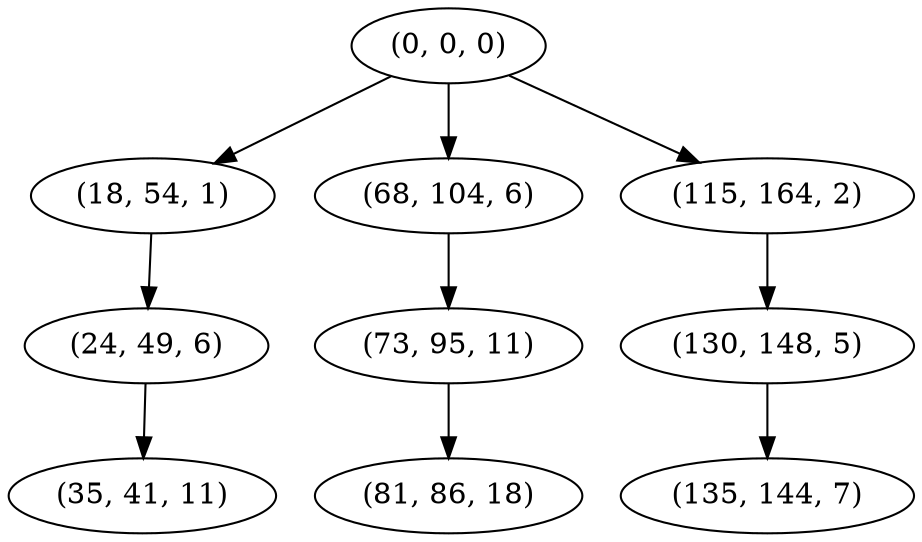 digraph tree {
    "(0, 0, 0)";
    "(18, 54, 1)";
    "(24, 49, 6)";
    "(35, 41, 11)";
    "(68, 104, 6)";
    "(73, 95, 11)";
    "(81, 86, 18)";
    "(115, 164, 2)";
    "(130, 148, 5)";
    "(135, 144, 7)";
    "(0, 0, 0)" -> "(18, 54, 1)";
    "(0, 0, 0)" -> "(68, 104, 6)";
    "(0, 0, 0)" -> "(115, 164, 2)";
    "(18, 54, 1)" -> "(24, 49, 6)";
    "(24, 49, 6)" -> "(35, 41, 11)";
    "(68, 104, 6)" -> "(73, 95, 11)";
    "(73, 95, 11)" -> "(81, 86, 18)";
    "(115, 164, 2)" -> "(130, 148, 5)";
    "(130, 148, 5)" -> "(135, 144, 7)";
}
